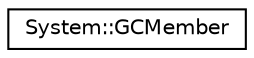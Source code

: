 digraph G
{
  edge [fontname="Helvetica",fontsize="10",labelfontname="Helvetica",labelfontsize="10"];
  node [fontname="Helvetica",fontsize="10",shape=record];
  rankdir="LR";
  Node1 [label="System::GCMember",height=0.2,width=0.4,color="black", fillcolor="white", style="filled",URL="$class_system_1_1_g_c_member.html"];
}
